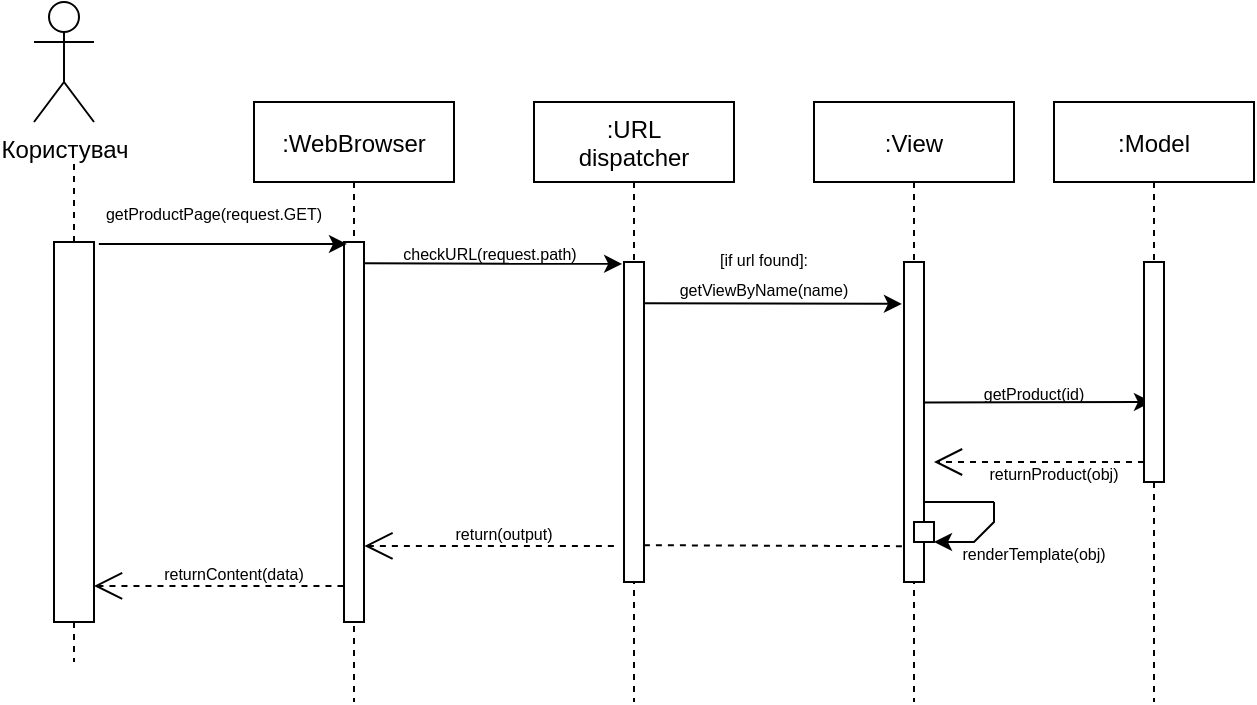 <mxfile version="20.7.4" type="device"><diagram id="kgpKYQtTHZ0yAKxKKP6v" name="Page-1"><mxGraphModel dx="1032" dy="533" grid="1" gridSize="10" guides="1" tooltips="1" connect="1" arrows="1" fold="1" page="1" pageScale="1" pageWidth="850" pageHeight="1100" math="0" shadow="0"><root><mxCell id="0"/><mxCell id="1" parent="0"/><mxCell id="3nuBFxr9cyL0pnOWT2aG-1" value=":WebBrowser" style="shape=umlLifeline;perimeter=lifelinePerimeter;container=1;collapsible=0;recursiveResize=0;rounded=0;shadow=0;strokeWidth=1;size=40;" parent="1" vertex="1"><mxGeometry x="140" y="90" width="100" height="300" as="geometry"/></mxCell><mxCell id="3nuBFxr9cyL0pnOWT2aG-2" value="" style="points=[];perimeter=orthogonalPerimeter;rounded=0;shadow=0;strokeWidth=1;" parent="3nuBFxr9cyL0pnOWT2aG-1" vertex="1"><mxGeometry x="45" y="70" width="10" height="190" as="geometry"/></mxCell><mxCell id="SoS5O-qdtYzapzz_0X2e-14" value="&lt;font style=&quot;font-size: 8px;&quot;&gt;getProductPage(request.GET)&lt;/font&gt;" style="text;html=1;strokeColor=none;fillColor=none;align=center;verticalAlign=middle;whiteSpace=wrap;rounded=0;" parent="3nuBFxr9cyL0pnOWT2aG-1" vertex="1"><mxGeometry x="-50" y="40" width="60" height="30" as="geometry"/></mxCell><mxCell id="3nuBFxr9cyL0pnOWT2aG-5" value=":URL&#10;dispatcher" style="shape=umlLifeline;perimeter=lifelinePerimeter;container=1;collapsible=0;recursiveResize=0;rounded=0;shadow=0;strokeWidth=1;" parent="1" vertex="1"><mxGeometry x="280" y="90" width="100" height="300" as="geometry"/></mxCell><mxCell id="3nuBFxr9cyL0pnOWT2aG-6" value="" style="points=[];perimeter=orthogonalPerimeter;rounded=0;shadow=0;strokeWidth=1;" parent="3nuBFxr9cyL0pnOWT2aG-5" vertex="1"><mxGeometry x="45" y="80" width="10" height="160" as="geometry"/></mxCell><mxCell id="SoS5O-qdtYzapzz_0X2e-19" value="&lt;font style=&quot;font-size: 8px;&quot;&gt;checkURL(request.path)&lt;/font&gt;" style="text;html=1;strokeColor=none;fillColor=none;align=center;verticalAlign=middle;whiteSpace=wrap;rounded=0;" parent="3nuBFxr9cyL0pnOWT2aG-5" vertex="1"><mxGeometry x="-52.42" y="60" width="60" height="30" as="geometry"/></mxCell><mxCell id="SoS5O-qdtYzapzz_0X2e-21" value="" style="endArrow=open;endSize=12;dashed=1;html=1;rounded=0;fontSize=8;exitX=-0.027;exitY=0.905;exitDx=0;exitDy=0;exitPerimeter=0;entryX=1;entryY=0.905;entryDx=0;entryDy=0;entryPerimeter=0;" parent="3nuBFxr9cyL0pnOWT2aG-5" edge="1"><mxGeometry width="160" relative="1" as="geometry"><mxPoint x="39.94" y="221.95" as="sourcePoint"/><mxPoint x="-84.79" y="221.95" as="targetPoint"/></mxGeometry></mxCell><mxCell id="SoS5O-qdtYzapzz_0X2e-22" value="&lt;font style=&quot;font-size: 8px;&quot;&gt;return(output)&lt;/font&gt;" style="text;html=1;strokeColor=none;fillColor=none;align=center;verticalAlign=middle;whiteSpace=wrap;rounded=0;" parent="3nuBFxr9cyL0pnOWT2aG-5" vertex="1"><mxGeometry x="-44.79" y="200" width="60" height="30" as="geometry"/></mxCell><mxCell id="SoS5O-qdtYzapzz_0X2e-5" value="Користувач" style="shape=umlActor;verticalLabelPosition=bottom;verticalAlign=top;html=1;outlineConnect=0;" parent="1" vertex="1"><mxGeometry x="30" y="40" width="30" height="60" as="geometry"/></mxCell><mxCell id="SoS5O-qdtYzapzz_0X2e-10" value="" style="endArrow=none;dashed=1;html=1;rounded=0;" parent="1" edge="1"><mxGeometry width="50" height="50" relative="1" as="geometry"><mxPoint x="50" y="160" as="sourcePoint"/><mxPoint x="50" y="120" as="targetPoint"/></mxGeometry></mxCell><mxCell id="SoS5O-qdtYzapzz_0X2e-11" value="" style="points=[];perimeter=orthogonalPerimeter;rounded=0;shadow=0;strokeWidth=1;" parent="1" vertex="1"><mxGeometry x="40" y="160" width="20" height="190" as="geometry"/></mxCell><mxCell id="SoS5O-qdtYzapzz_0X2e-12" value="" style="endArrow=none;dashed=1;html=1;rounded=0;" parent="1" edge="1"><mxGeometry x="1" y="-120" width="50" height="50" relative="1" as="geometry"><mxPoint x="50" y="350" as="sourcePoint"/><mxPoint x="50" y="370" as="targetPoint"/><mxPoint x="109" y="106" as="offset"/></mxGeometry></mxCell><mxCell id="SoS5O-qdtYzapzz_0X2e-13" value="" style="endArrow=classic;html=1;rounded=0;exitX=1.121;exitY=0.005;exitDx=0;exitDy=0;exitPerimeter=0;entryX=0.148;entryY=0.005;entryDx=0;entryDy=0;entryPerimeter=0;" parent="1" source="SoS5O-qdtYzapzz_0X2e-11" target="3nuBFxr9cyL0pnOWT2aG-2" edge="1"><mxGeometry width="50" height="50" relative="1" as="geometry"><mxPoint x="280" y="250" as="sourcePoint"/><mxPoint x="330" y="200" as="targetPoint"/></mxGeometry></mxCell><mxCell id="SoS5O-qdtYzapzz_0X2e-15" value="" style="endArrow=open;endSize=12;dashed=1;html=1;rounded=0;fontSize=8;exitX=-0.027;exitY=0.905;exitDx=0;exitDy=0;exitPerimeter=0;entryX=1;entryY=0.905;entryDx=0;entryDy=0;entryPerimeter=0;" parent="1" source="3nuBFxr9cyL0pnOWT2aG-2" target="SoS5O-qdtYzapzz_0X2e-11" edge="1"><mxGeometry width="160" relative="1" as="geometry"><mxPoint x="160" y="270" as="sourcePoint"/><mxPoint x="320" y="270" as="targetPoint"/></mxGeometry></mxCell><mxCell id="SoS5O-qdtYzapzz_0X2e-16" value="&lt;font style=&quot;font-size: 8px;&quot;&gt;returnContent(data)&lt;/font&gt;" style="text;html=1;strokeColor=none;fillColor=none;align=center;verticalAlign=middle;whiteSpace=wrap;rounded=0;" parent="1" vertex="1"><mxGeometry x="100" y="310" width="60" height="30" as="geometry"/></mxCell><mxCell id="SoS5O-qdtYzapzz_0X2e-20" value="" style="endArrow=classic;html=1;rounded=0;exitX=1.009;exitY=0.056;exitDx=0;exitDy=0;exitPerimeter=0;entryX=0.148;entryY=0.005;entryDx=0;entryDy=0;entryPerimeter=0;" parent="1" source="3nuBFxr9cyL0pnOWT2aG-2" edge="1"><mxGeometry width="50" height="50" relative="1" as="geometry"><mxPoint x="200.0" y="170.95" as="sourcePoint"/><mxPoint x="324.06" y="170.95" as="targetPoint"/></mxGeometry></mxCell><mxCell id="SoS5O-qdtYzapzz_0X2e-23" value=":View" style="shape=umlLifeline;perimeter=lifelinePerimeter;container=1;collapsible=0;recursiveResize=0;rounded=0;shadow=0;strokeWidth=1;" parent="1" vertex="1"><mxGeometry x="420" y="90" width="100" height="300" as="geometry"/></mxCell><mxCell id="SoS5O-qdtYzapzz_0X2e-24" value="" style="points=[];perimeter=orthogonalPerimeter;rounded=0;shadow=0;strokeWidth=1;" parent="SoS5O-qdtYzapzz_0X2e-23" vertex="1"><mxGeometry x="45" y="80" width="10" height="160" as="geometry"/></mxCell><mxCell id="SoS5O-qdtYzapzz_0X2e-31" value="" style="endArrow=classic;html=1;rounded=0;exitX=1.009;exitY=0.056;exitDx=0;exitDy=0;exitPerimeter=0;entryX=0.148;entryY=0.005;entryDx=0;entryDy=0;entryPerimeter=0;" parent="SoS5O-qdtYzapzz_0X2e-23" edge="1"><mxGeometry width="50" height="50" relative="1" as="geometry"><mxPoint x="-85.0" y="100.64" as="sourcePoint"/><mxPoint x="43.97" y="100.95" as="targetPoint"/></mxGeometry></mxCell><mxCell id="SoS5O-qdtYzapzz_0X2e-34" value="" style="endArrow=classic;html=1;rounded=0;entryX=0.148;entryY=0.005;entryDx=0;entryDy=0;entryPerimeter=0;exitX=1.012;exitY=0.439;exitDx=0;exitDy=0;exitPerimeter=0;" parent="SoS5O-qdtYzapzz_0X2e-23" source="SoS5O-qdtYzapzz_0X2e-24" edge="1"><mxGeometry width="50" height="50" relative="1" as="geometry"><mxPoint x="60" y="150" as="sourcePoint"/><mxPoint x="168.97" y="149.97" as="targetPoint"/></mxGeometry></mxCell><mxCell id="SoS5O-qdtYzapzz_0X2e-38" value="" style="rounded=0;whiteSpace=wrap;html=1;fontSize=8;" parent="SoS5O-qdtYzapzz_0X2e-23" vertex="1"><mxGeometry x="50" y="210" width="10" height="10" as="geometry"/></mxCell><mxCell id="SoS5O-qdtYzapzz_0X2e-29" value="" style="endArrow=none;dashed=1;html=1;rounded=0;fontSize=8;exitX=0.995;exitY=0.885;exitDx=0;exitDy=0;exitPerimeter=0;entryX=0.07;entryY=0.888;entryDx=0;entryDy=0;entryPerimeter=0;" parent="1" source="3nuBFxr9cyL0pnOWT2aG-6" target="SoS5O-qdtYzapzz_0X2e-24" edge="1"><mxGeometry width="50" height="50" relative="1" as="geometry"><mxPoint x="330" y="290" as="sourcePoint"/><mxPoint x="380" y="240" as="targetPoint"/></mxGeometry></mxCell><mxCell id="SoS5O-qdtYzapzz_0X2e-30" value="&lt;span style=&quot;font-size: 8px;&quot;&gt;[if url found]:&lt;br&gt;getViewByName(name)&lt;br&gt;&lt;/span&gt;" style="text;html=1;strokeColor=none;fillColor=none;align=center;verticalAlign=middle;whiteSpace=wrap;rounded=0;" parent="1" vertex="1"><mxGeometry x="365" y="160" width="60" height="30" as="geometry"/></mxCell><mxCell id="SoS5O-qdtYzapzz_0X2e-32" value=":Model" style="shape=umlLifeline;perimeter=lifelinePerimeter;container=1;collapsible=0;recursiveResize=0;rounded=0;shadow=0;strokeWidth=1;" parent="1" vertex="1"><mxGeometry x="540" y="90" width="100" height="300" as="geometry"/></mxCell><mxCell id="SoS5O-qdtYzapzz_0X2e-33" value="" style="points=[];perimeter=orthogonalPerimeter;rounded=0;shadow=0;strokeWidth=1;" parent="SoS5O-qdtYzapzz_0X2e-32" vertex="1"><mxGeometry x="45" y="80" width="10" height="110" as="geometry"/></mxCell><mxCell id="SoS5O-qdtYzapzz_0X2e-35" value="&lt;font style=&quot;font-size: 8px;&quot;&gt;getProduct(id)&lt;/font&gt;" style="text;html=1;strokeColor=none;fillColor=none;align=center;verticalAlign=middle;whiteSpace=wrap;rounded=0;" parent="SoS5O-qdtYzapzz_0X2e-32" vertex="1"><mxGeometry x="-40" y="130" width="60" height="30" as="geometry"/></mxCell><mxCell id="SoS5O-qdtYzapzz_0X2e-36" value="" style="endArrow=open;endSize=12;dashed=1;html=1;rounded=0;fontSize=8;exitX=-0.027;exitY=0.905;exitDx=0;exitDy=0;exitPerimeter=0;" parent="SoS5O-qdtYzapzz_0X2e-32" edge="1"><mxGeometry width="160" relative="1" as="geometry"><mxPoint x="45" y="180.0" as="sourcePoint"/><mxPoint x="-60" y="180" as="targetPoint"/></mxGeometry></mxCell><mxCell id="SoS5O-qdtYzapzz_0X2e-37" value="&lt;font style=&quot;font-size: 8px;&quot;&gt;returnProduct(obj)&lt;/font&gt;" style="text;html=1;strokeColor=none;fillColor=none;align=center;verticalAlign=middle;whiteSpace=wrap;rounded=0;" parent="SoS5O-qdtYzapzz_0X2e-32" vertex="1"><mxGeometry x="-30" y="170" width="60" height="30" as="geometry"/></mxCell><mxCell id="SoS5O-qdtYzapzz_0X2e-39" value="" style="endArrow=none;html=1;rounded=0;fontSize=8;entryX=0;entryY=1;entryDx=0;entryDy=0;exitX=0.953;exitY=0.75;exitDx=0;exitDy=0;exitPerimeter=0;" parent="1" source="SoS5O-qdtYzapzz_0X2e-24" target="SoS5O-qdtYzapzz_0X2e-37" edge="1"><mxGeometry width="50" height="50" relative="1" as="geometry"><mxPoint x="440" y="320" as="sourcePoint"/><mxPoint x="490" y="270" as="targetPoint"/></mxGeometry></mxCell><mxCell id="SoS5O-qdtYzapzz_0X2e-40" value="" style="endArrow=none;html=1;rounded=0;fontSize=8;entryX=0;entryY=1;entryDx=0;entryDy=0;" parent="1" target="SoS5O-qdtYzapzz_0X2e-37" edge="1"><mxGeometry width="50" height="50" relative="1" as="geometry"><mxPoint x="480" y="290" as="sourcePoint"/><mxPoint x="460" y="270" as="targetPoint"/><Array as="points"/></mxGeometry></mxCell><mxCell id="SoS5O-qdtYzapzz_0X2e-41" value="" style="endArrow=classic;html=1;rounded=0;fontSize=8;" parent="1" edge="1"><mxGeometry width="50" height="50" relative="1" as="geometry"><mxPoint x="510" y="300" as="sourcePoint"/><mxPoint x="480" y="310" as="targetPoint"/><Array as="points"><mxPoint x="510" y="290"/><mxPoint x="510" y="300"/><mxPoint x="500" y="310"/></Array></mxGeometry></mxCell><mxCell id="SoS5O-qdtYzapzz_0X2e-42" value="&lt;font style=&quot;font-size: 8px;&quot;&gt;renderTemplate(obj)&lt;/font&gt;" style="text;html=1;strokeColor=none;fillColor=none;align=center;verticalAlign=middle;whiteSpace=wrap;rounded=0;" parent="1" vertex="1"><mxGeometry x="500" y="300" width="60" height="30" as="geometry"/></mxCell></root></mxGraphModel></diagram></mxfile>